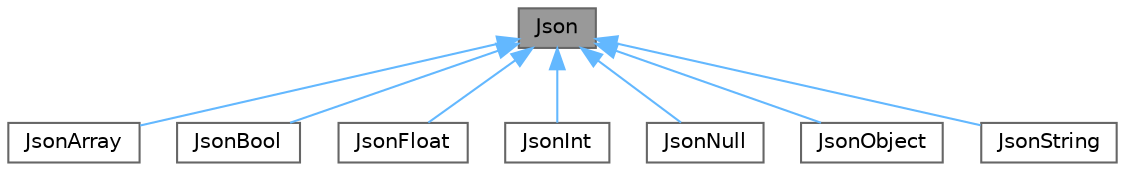 digraph "Json"
{
 // LATEX_PDF_SIZE
  bgcolor="transparent";
  edge [fontname=Helvetica,fontsize=10,labelfontname=Helvetica,labelfontsize=10];
  node [fontname=Helvetica,fontsize=10,shape=box,height=0.2,width=0.4];
  Node1 [id="Node000001",label="Json",height=0.2,width=0.4,color="gray40", fillcolor="grey60", style="filled", fontcolor="black",tooltip="Base class for all JSON objects."];
  Node1 -> Node2 [id="edge1_Node000001_Node000002",dir="back",color="steelblue1",style="solid",tooltip=" "];
  Node2 [id="Node000002",label="JsonArray",height=0.2,width=0.4,color="gray40", fillcolor="white", style="filled",URL="$classJsonArray.html",tooltip="Class representing a JSON array."];
  Node1 -> Node3 [id="edge2_Node000001_Node000003",dir="back",color="steelblue1",style="solid",tooltip=" "];
  Node3 [id="Node000003",label="JsonBool",height=0.2,width=0.4,color="gray40", fillcolor="white", style="filled",URL="$classJsonBool.html",tooltip="Class representing a boolean JSON value."];
  Node1 -> Node4 [id="edge3_Node000001_Node000004",dir="back",color="steelblue1",style="solid",tooltip=" "];
  Node4 [id="Node000004",label="JsonFloat",height=0.2,width=0.4,color="gray40", fillcolor="white", style="filled",URL="$classJsonFloat.html",tooltip="Class representing a floating point JSON value."];
  Node1 -> Node5 [id="edge4_Node000001_Node000005",dir="back",color="steelblue1",style="solid",tooltip=" "];
  Node5 [id="Node000005",label="JsonInt",height=0.2,width=0.4,color="gray40", fillcolor="white", style="filled",URL="$classJsonInt.html",tooltip="Class representing an integer JSON value."];
  Node1 -> Node6 [id="edge5_Node000001_Node000006",dir="back",color="steelblue1",style="solid",tooltip=" "];
  Node6 [id="Node000006",label="JsonNull",height=0.2,width=0.4,color="gray40", fillcolor="white", style="filled",URL="$classJsonNull.html",tooltip="Class representing a JSON null value."];
  Node1 -> Node7 [id="edge6_Node000001_Node000007",dir="back",color="steelblue1",style="solid",tooltip=" "];
  Node7 [id="Node000007",label="JsonObject",height=0.2,width=0.4,color="gray40", fillcolor="white", style="filled",URL="$classJsonObject.html",tooltip="Represents a JSON object consisting of key-value pairs. This class inherits from Json."];
  Node1 -> Node8 [id="edge7_Node000001_Node000008",dir="back",color="steelblue1",style="solid",tooltip=" "];
  Node8 [id="Node000008",label="JsonString",height=0.2,width=0.4,color="gray40", fillcolor="white", style="filled",URL="$classJsonString.html",tooltip="Class representing a string JSON value."];
}
